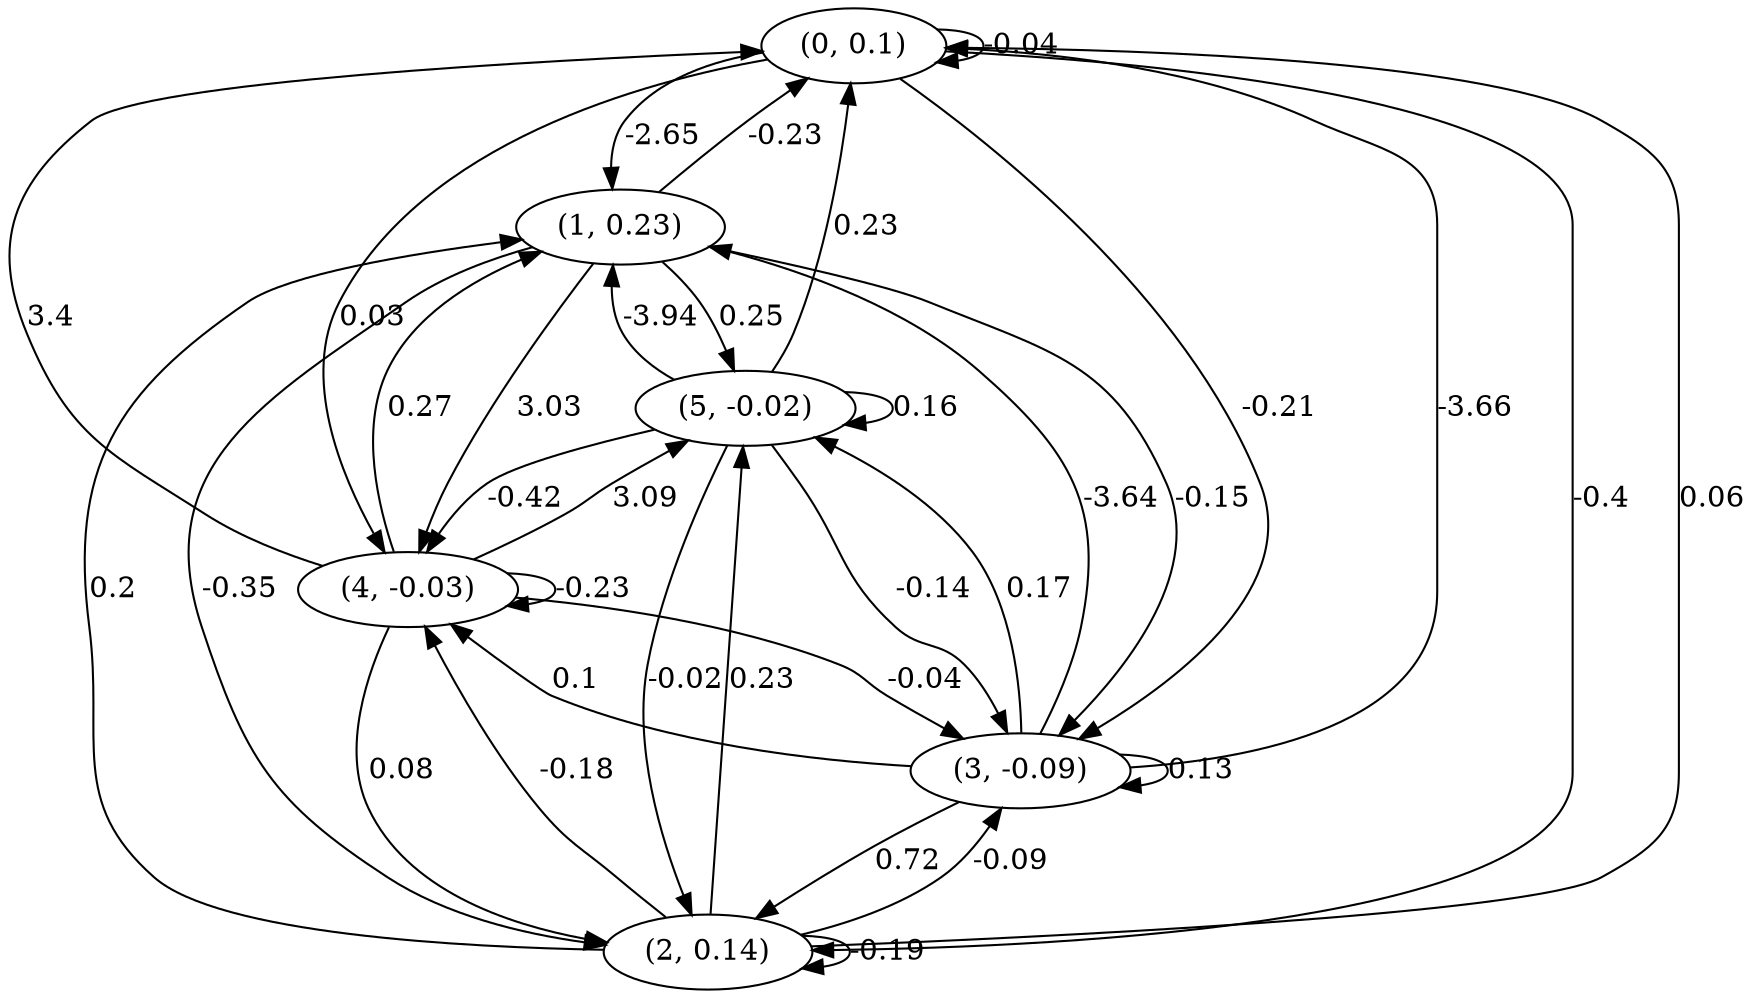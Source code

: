digraph {
    0 [ label = "(0, 0.1)" ]
    1 [ label = "(1, 0.23)" ]
    2 [ label = "(2, 0.14)" ]
    3 [ label = "(3, -0.09)" ]
    4 [ label = "(4, -0.03)" ]
    5 [ label = "(5, -0.02)" ]
    0 -> 0 [ label = "-0.04" ]
    2 -> 2 [ label = "-0.19" ]
    3 -> 3 [ label = "0.13" ]
    4 -> 4 [ label = "-0.23" ]
    5 -> 5 [ label = "0.16" ]
    1 -> 0 [ label = "-0.23" ]
    2 -> 0 [ label = "0.06" ]
    3 -> 0 [ label = "-3.66" ]
    4 -> 0 [ label = "3.4" ]
    5 -> 0 [ label = "0.23" ]
    0 -> 1 [ label = "-2.65" ]
    2 -> 1 [ label = "0.2" ]
    3 -> 1 [ label = "-3.64" ]
    4 -> 1 [ label = "0.27" ]
    5 -> 1 [ label = "-3.94" ]
    0 -> 2 [ label = "-0.4" ]
    1 -> 2 [ label = "-0.35" ]
    3 -> 2 [ label = "0.72" ]
    4 -> 2 [ label = "0.08" ]
    5 -> 2 [ label = "-0.02" ]
    0 -> 3 [ label = "-0.21" ]
    1 -> 3 [ label = "-0.15" ]
    2 -> 3 [ label = "-0.09" ]
    4 -> 3 [ label = "-0.04" ]
    5 -> 3 [ label = "-0.14" ]
    0 -> 4 [ label = "0.03" ]
    1 -> 4 [ label = "3.03" ]
    2 -> 4 [ label = "-0.18" ]
    3 -> 4 [ label = "0.1" ]
    5 -> 4 [ label = "-0.42" ]
    1 -> 5 [ label = "0.25" ]
    2 -> 5 [ label = "0.23" ]
    3 -> 5 [ label = "0.17" ]
    4 -> 5 [ label = "3.09" ]
}

